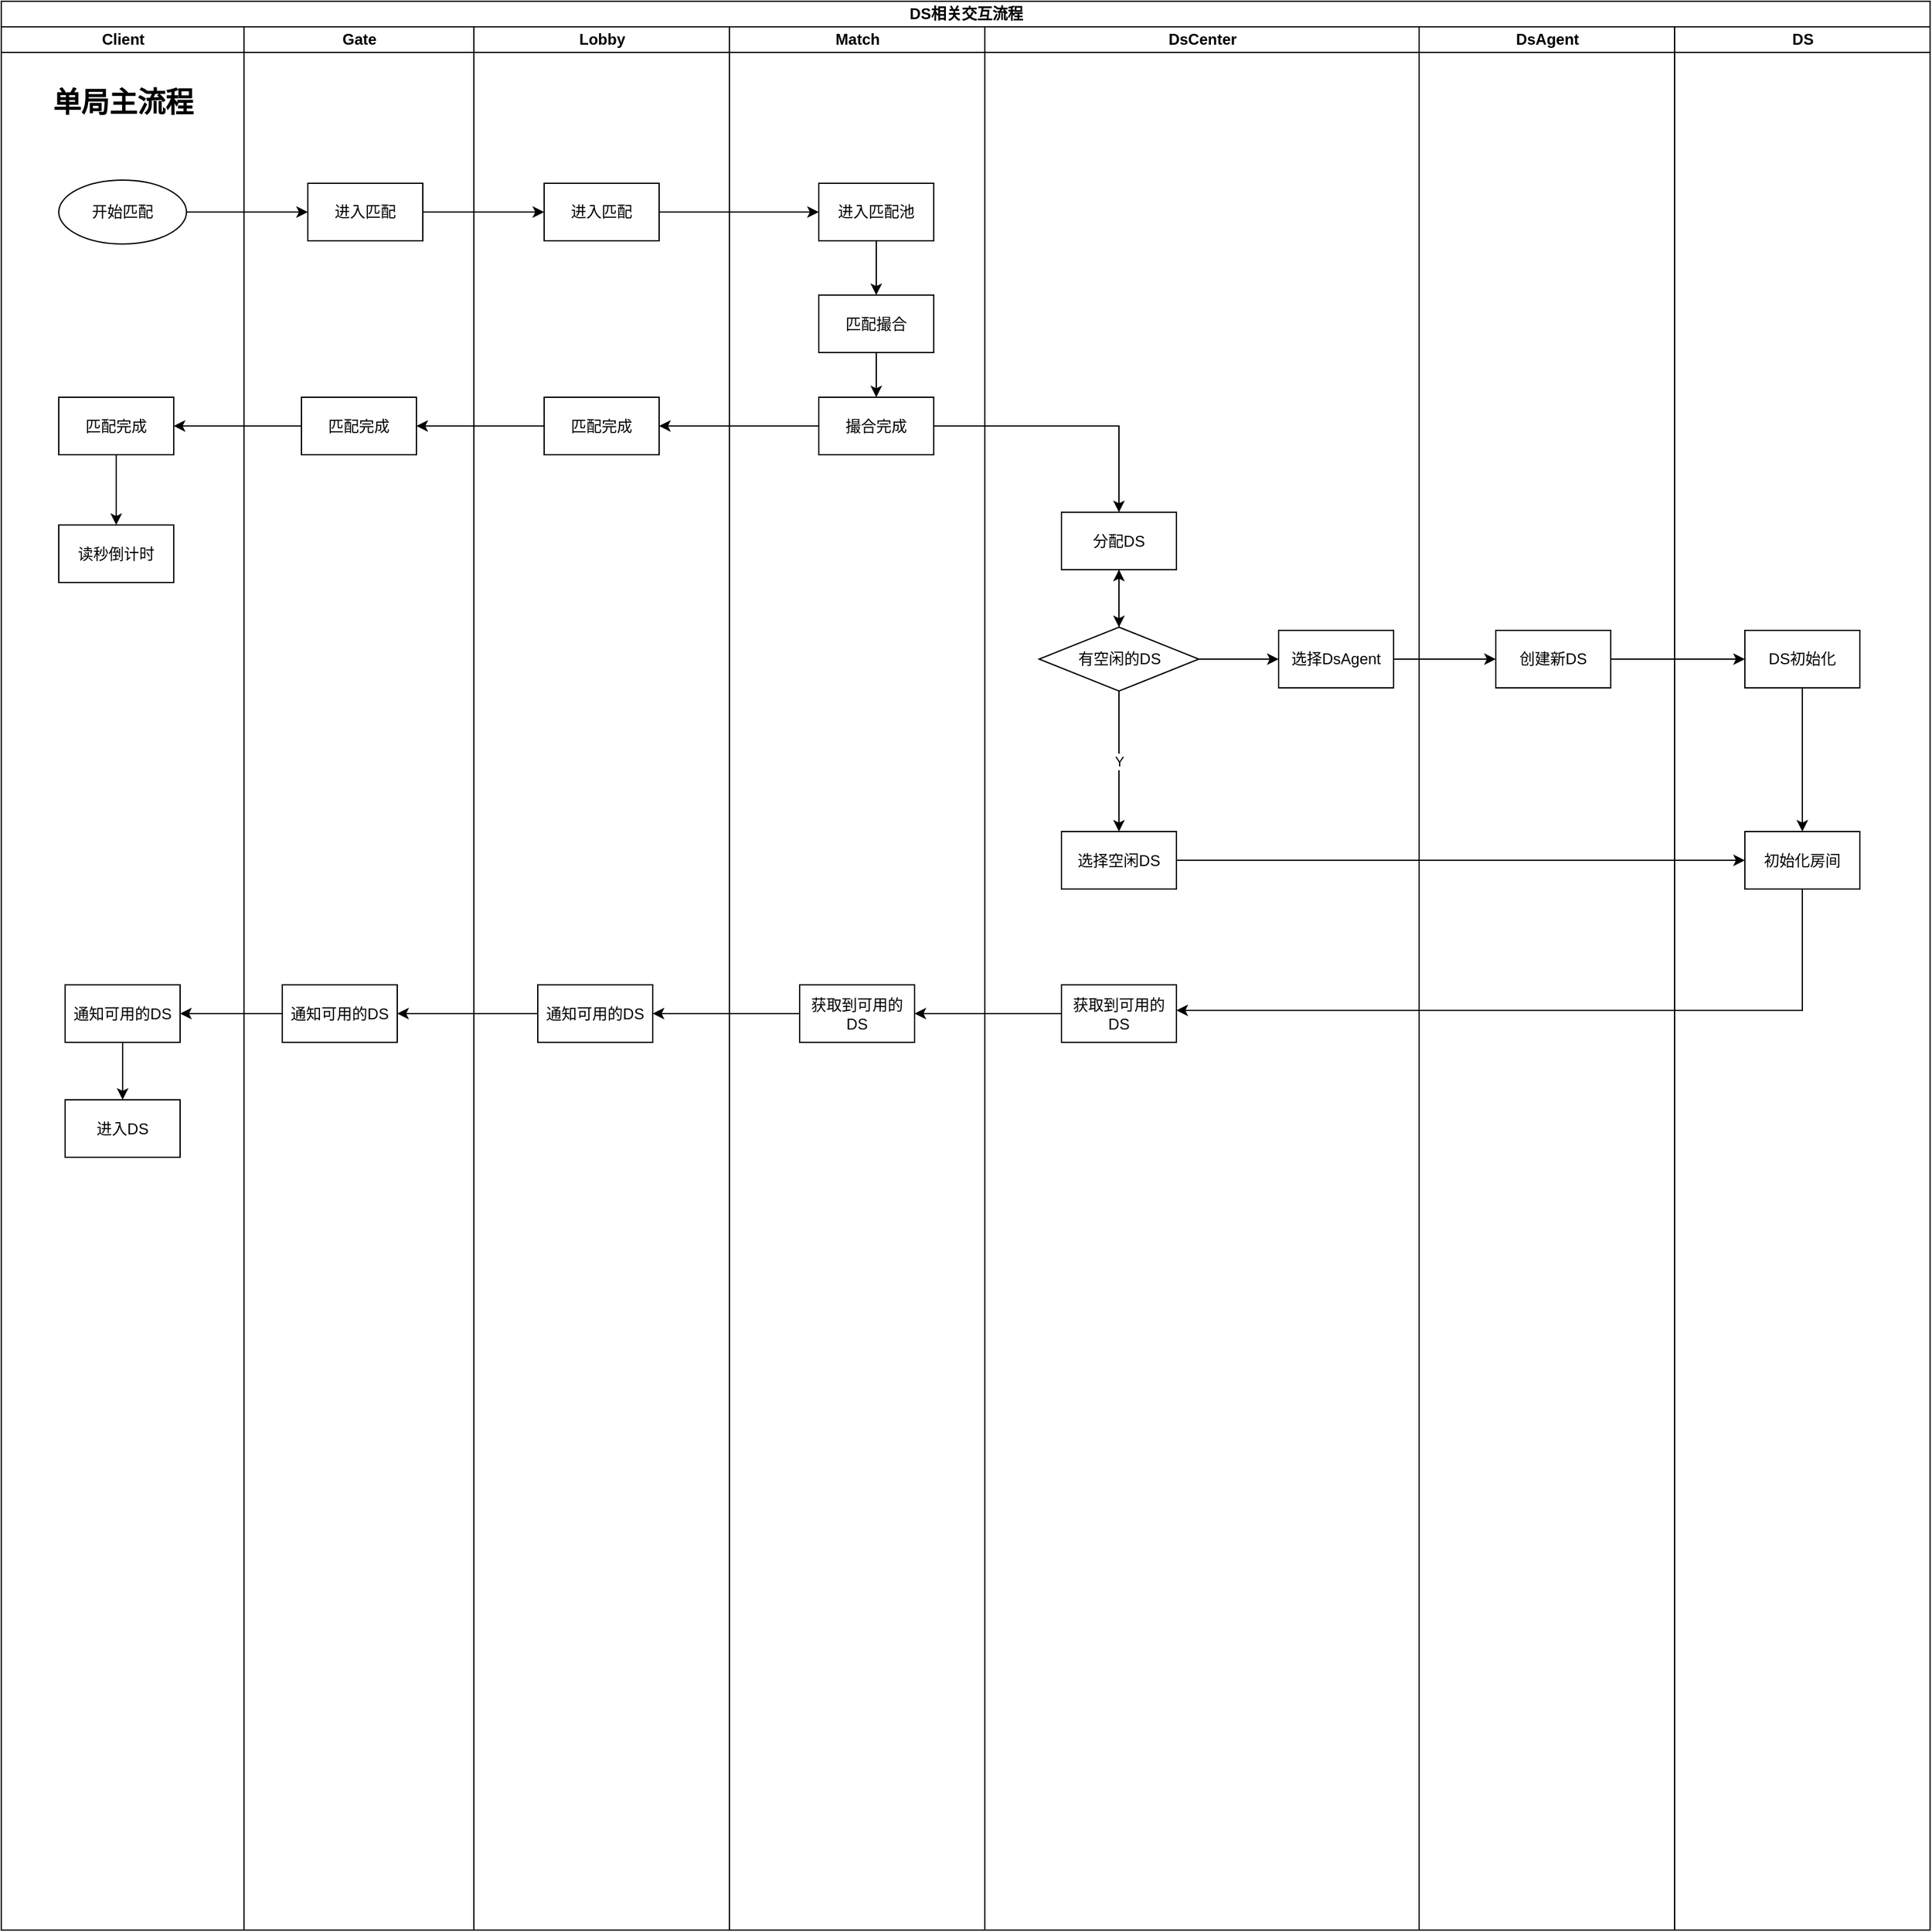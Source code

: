<mxfile version="20.6.2" type="github">
  <diagram id="4v9ztSrbZ17iGiP-d_EN" name="第 1 页">
    <mxGraphModel dx="1673" dy="896" grid="1" gridSize="10" guides="1" tooltips="1" connect="1" arrows="1" fold="1" page="1" pageScale="1" pageWidth="827" pageHeight="1169" math="0" shadow="0">
      <root>
        <mxCell id="0" />
        <mxCell id="1" parent="0" />
        <mxCell id="DEvo0PoXJ41csMdeebTl-7" value="DS相关交互流程" style="swimlane;childLayout=stackLayout;resizeParent=1;resizeParentMax=0;startSize=20;html=1;" parent="1" vertex="1">
          <mxGeometry x="40" y="240" width="1510" height="1510" as="geometry" />
        </mxCell>
        <mxCell id="DEvo0PoXJ41csMdeebTl-8" value="Client" style="swimlane;startSize=20;html=1;" parent="DEvo0PoXJ41csMdeebTl-7" vertex="1">
          <mxGeometry y="20" width="190" height="1490" as="geometry" />
        </mxCell>
        <mxCell id="lanNdwcCDtCzyVDGoeAC-11" value="开始匹配" style="ellipse;whiteSpace=wrap;html=1;" vertex="1" parent="DEvo0PoXJ41csMdeebTl-8">
          <mxGeometry x="45" y="120" width="100" height="50" as="geometry" />
        </mxCell>
        <mxCell id="lanNdwcCDtCzyVDGoeAC-33" style="edgeStyle=orthogonalEdgeStyle;rounded=0;orthogonalLoop=1;jettySize=auto;html=1;exitX=0.5;exitY=1;exitDx=0;exitDy=0;entryX=0.5;entryY=0;entryDx=0;entryDy=0;" edge="1" parent="DEvo0PoXJ41csMdeebTl-8" source="lanNdwcCDtCzyVDGoeAC-30" target="lanNdwcCDtCzyVDGoeAC-32">
          <mxGeometry relative="1" as="geometry" />
        </mxCell>
        <mxCell id="lanNdwcCDtCzyVDGoeAC-30" value="匹配完成" style="rounded=0;whiteSpace=wrap;html=1;" vertex="1" parent="DEvo0PoXJ41csMdeebTl-8">
          <mxGeometry x="45" y="290" width="90" height="45" as="geometry" />
        </mxCell>
        <mxCell id="lanNdwcCDtCzyVDGoeAC-32" value="读秒倒计时" style="rounded=0;whiteSpace=wrap;html=1;" vertex="1" parent="DEvo0PoXJ41csMdeebTl-8">
          <mxGeometry x="45" y="390" width="90" height="45" as="geometry" />
        </mxCell>
        <mxCell id="lanNdwcCDtCzyVDGoeAC-74" style="edgeStyle=orthogonalEdgeStyle;rounded=0;orthogonalLoop=1;jettySize=auto;html=1;entryX=0.5;entryY=0;entryDx=0;entryDy=0;" edge="1" parent="DEvo0PoXJ41csMdeebTl-8" source="lanNdwcCDtCzyVDGoeAC-71" target="lanNdwcCDtCzyVDGoeAC-73">
          <mxGeometry relative="1" as="geometry" />
        </mxCell>
        <mxCell id="lanNdwcCDtCzyVDGoeAC-71" value="通知可用的DS" style="rounded=0;whiteSpace=wrap;html=1;" vertex="1" parent="DEvo0PoXJ41csMdeebTl-8">
          <mxGeometry x="50" y="750" width="90" height="45" as="geometry" />
        </mxCell>
        <mxCell id="lanNdwcCDtCzyVDGoeAC-73" value="进入DS" style="rounded=0;whiteSpace=wrap;html=1;" vertex="1" parent="DEvo0PoXJ41csMdeebTl-8">
          <mxGeometry x="50" y="840" width="90" height="45" as="geometry" />
        </mxCell>
        <mxCell id="lanNdwcCDtCzyVDGoeAC-75" value="&lt;font style=&quot;font-size: 22px;&quot;&gt;&lt;b&gt;单局主流程&lt;/b&gt;&lt;/font&gt;" style="text;html=1;strokeColor=none;fillColor=none;align=center;verticalAlign=middle;whiteSpace=wrap;rounded=0;" vertex="1" parent="DEvo0PoXJ41csMdeebTl-8">
          <mxGeometry x="8.75" y="30" width="172.5" height="60" as="geometry" />
        </mxCell>
        <mxCell id="DEvo0PoXJ41csMdeebTl-9" value="Gate" style="swimlane;startSize=20;html=1;" parent="DEvo0PoXJ41csMdeebTl-7" vertex="1">
          <mxGeometry x="190" y="20" width="180" height="1490" as="geometry" />
        </mxCell>
        <mxCell id="lanNdwcCDtCzyVDGoeAC-12" value="进入匹配" style="rounded=0;whiteSpace=wrap;html=1;" vertex="1" parent="DEvo0PoXJ41csMdeebTl-9">
          <mxGeometry x="50" y="122.5" width="90" height="45" as="geometry" />
        </mxCell>
        <mxCell id="lanNdwcCDtCzyVDGoeAC-28" value="匹配完成" style="rounded=0;whiteSpace=wrap;html=1;" vertex="1" parent="DEvo0PoXJ41csMdeebTl-9">
          <mxGeometry x="45" y="290" width="90" height="45" as="geometry" />
        </mxCell>
        <mxCell id="lanNdwcCDtCzyVDGoeAC-69" value="通知可用的DS" style="rounded=0;whiteSpace=wrap;html=1;" vertex="1" parent="DEvo0PoXJ41csMdeebTl-9">
          <mxGeometry x="30" y="750" width="90" height="45" as="geometry" />
        </mxCell>
        <mxCell id="DEvo0PoXJ41csMdeebTl-10" value="Lobby" style="swimlane;startSize=20;html=1;" parent="DEvo0PoXJ41csMdeebTl-7" vertex="1">
          <mxGeometry x="370" y="20" width="200" height="1490" as="geometry">
            <mxRectangle x="370" y="20" width="40" height="460" as="alternateBounds" />
          </mxGeometry>
        </mxCell>
        <mxCell id="lanNdwcCDtCzyVDGoeAC-13" value="进入匹配" style="rounded=0;whiteSpace=wrap;html=1;" vertex="1" parent="DEvo0PoXJ41csMdeebTl-10">
          <mxGeometry x="55" y="122.5" width="90" height="45" as="geometry" />
        </mxCell>
        <mxCell id="lanNdwcCDtCzyVDGoeAC-23" value="匹配完成" style="rounded=0;whiteSpace=wrap;html=1;" vertex="1" parent="DEvo0PoXJ41csMdeebTl-10">
          <mxGeometry x="55" y="290" width="90" height="45" as="geometry" />
        </mxCell>
        <mxCell id="lanNdwcCDtCzyVDGoeAC-67" value="通知可用的DS" style="rounded=0;whiteSpace=wrap;html=1;" vertex="1" parent="DEvo0PoXJ41csMdeebTl-10">
          <mxGeometry x="50" y="750" width="90" height="45" as="geometry" />
        </mxCell>
        <mxCell id="lanNdwcCDtCzyVDGoeAC-8" value="Match" style="swimlane;startSize=20;html=1;" vertex="1" parent="DEvo0PoXJ41csMdeebTl-7">
          <mxGeometry x="570" y="20" width="200" height="1490" as="geometry">
            <mxRectangle x="370" y="20" width="40" height="460" as="alternateBounds" />
          </mxGeometry>
        </mxCell>
        <mxCell id="lanNdwcCDtCzyVDGoeAC-21" style="edgeStyle=orthogonalEdgeStyle;rounded=0;orthogonalLoop=1;jettySize=auto;html=1;exitX=0.5;exitY=1;exitDx=0;exitDy=0;" edge="1" parent="lanNdwcCDtCzyVDGoeAC-8" source="lanNdwcCDtCzyVDGoeAC-16" target="lanNdwcCDtCzyVDGoeAC-17">
          <mxGeometry relative="1" as="geometry" />
        </mxCell>
        <mxCell id="lanNdwcCDtCzyVDGoeAC-16" value="进入匹配池" style="rounded=0;whiteSpace=wrap;html=1;" vertex="1" parent="lanNdwcCDtCzyVDGoeAC-8">
          <mxGeometry x="70" y="122.5" width="90" height="45" as="geometry" />
        </mxCell>
        <mxCell id="lanNdwcCDtCzyVDGoeAC-26" style="edgeStyle=orthogonalEdgeStyle;rounded=0;orthogonalLoop=1;jettySize=auto;html=1;exitX=0.5;exitY=1;exitDx=0;exitDy=0;" edge="1" parent="lanNdwcCDtCzyVDGoeAC-8" source="lanNdwcCDtCzyVDGoeAC-17" target="lanNdwcCDtCzyVDGoeAC-22">
          <mxGeometry relative="1" as="geometry" />
        </mxCell>
        <mxCell id="lanNdwcCDtCzyVDGoeAC-17" value="匹配撮合" style="rounded=0;whiteSpace=wrap;html=1;" vertex="1" parent="lanNdwcCDtCzyVDGoeAC-8">
          <mxGeometry x="70" y="210" width="90" height="45" as="geometry" />
        </mxCell>
        <mxCell id="lanNdwcCDtCzyVDGoeAC-22" value="撮合完成" style="rounded=0;whiteSpace=wrap;html=1;" vertex="1" parent="lanNdwcCDtCzyVDGoeAC-8">
          <mxGeometry x="70" y="290" width="90" height="45" as="geometry" />
        </mxCell>
        <mxCell id="lanNdwcCDtCzyVDGoeAC-65" value="获取到可用的DS" style="rounded=0;whiteSpace=wrap;html=1;" vertex="1" parent="lanNdwcCDtCzyVDGoeAC-8">
          <mxGeometry x="55" y="750" width="90" height="45" as="geometry" />
        </mxCell>
        <mxCell id="lanNdwcCDtCzyVDGoeAC-42" style="edgeStyle=orthogonalEdgeStyle;rounded=0;orthogonalLoop=1;jettySize=auto;html=1;exitX=1;exitY=0.5;exitDx=0;exitDy=0;" edge="1" parent="DEvo0PoXJ41csMdeebTl-7" source="lanNdwcCDtCzyVDGoeAC-39" target="lanNdwcCDtCzyVDGoeAC-41">
          <mxGeometry relative="1" as="geometry" />
        </mxCell>
        <mxCell id="lanNdwcCDtCzyVDGoeAC-1" value="DsCenter" style="swimlane;startSize=20;html=1;" vertex="1" parent="DEvo0PoXJ41csMdeebTl-7">
          <mxGeometry x="770" y="20" width="340" height="1490" as="geometry">
            <mxRectangle x="370" y="20" width="40" height="460" as="alternateBounds" />
          </mxGeometry>
        </mxCell>
        <mxCell id="lanNdwcCDtCzyVDGoeAC-37" value="" style="edgeStyle=orthogonalEdgeStyle;rounded=0;orthogonalLoop=1;jettySize=auto;html=1;" edge="1" parent="lanNdwcCDtCzyVDGoeAC-1" source="lanNdwcCDtCzyVDGoeAC-34" target="lanNdwcCDtCzyVDGoeAC-35">
          <mxGeometry relative="1" as="geometry" />
        </mxCell>
        <mxCell id="lanNdwcCDtCzyVDGoeAC-34" value="分配DS" style="rounded=0;whiteSpace=wrap;html=1;" vertex="1" parent="lanNdwcCDtCzyVDGoeAC-1">
          <mxGeometry x="60" y="380" width="90" height="45" as="geometry" />
        </mxCell>
        <mxCell id="lanNdwcCDtCzyVDGoeAC-38" value="" style="edgeStyle=orthogonalEdgeStyle;rounded=0;orthogonalLoop=1;jettySize=auto;html=1;" edge="1" parent="lanNdwcCDtCzyVDGoeAC-1" source="lanNdwcCDtCzyVDGoeAC-35" target="lanNdwcCDtCzyVDGoeAC-34">
          <mxGeometry relative="1" as="geometry" />
        </mxCell>
        <mxCell id="lanNdwcCDtCzyVDGoeAC-40" value="Y" style="edgeStyle=orthogonalEdgeStyle;rounded=0;orthogonalLoop=1;jettySize=auto;html=1;" edge="1" parent="lanNdwcCDtCzyVDGoeAC-1" source="lanNdwcCDtCzyVDGoeAC-35" target="lanNdwcCDtCzyVDGoeAC-39">
          <mxGeometry relative="1" as="geometry" />
        </mxCell>
        <mxCell id="lanNdwcCDtCzyVDGoeAC-45" style="edgeStyle=orthogonalEdgeStyle;rounded=0;orthogonalLoop=1;jettySize=auto;html=1;entryX=0;entryY=0.5;entryDx=0;entryDy=0;" edge="1" parent="lanNdwcCDtCzyVDGoeAC-1" source="lanNdwcCDtCzyVDGoeAC-35" target="lanNdwcCDtCzyVDGoeAC-44">
          <mxGeometry relative="1" as="geometry" />
        </mxCell>
        <mxCell id="lanNdwcCDtCzyVDGoeAC-35" value="有空闲的DS" style="rhombus;whiteSpace=wrap;html=1;" vertex="1" parent="lanNdwcCDtCzyVDGoeAC-1">
          <mxGeometry x="42.5" y="470" width="125" height="50" as="geometry" />
        </mxCell>
        <mxCell id="lanNdwcCDtCzyVDGoeAC-39" value="选择空闲DS" style="rounded=0;whiteSpace=wrap;html=1;" vertex="1" parent="lanNdwcCDtCzyVDGoeAC-1">
          <mxGeometry x="60" y="630" width="90" height="45" as="geometry" />
        </mxCell>
        <mxCell id="lanNdwcCDtCzyVDGoeAC-44" value="选择DsAgent" style="rounded=0;whiteSpace=wrap;html=1;" vertex="1" parent="lanNdwcCDtCzyVDGoeAC-1">
          <mxGeometry x="230" y="472.5" width="90" height="45" as="geometry" />
        </mxCell>
        <mxCell id="lanNdwcCDtCzyVDGoeAC-61" value="获取到可用的DS" style="rounded=0;whiteSpace=wrap;html=1;" vertex="1" parent="lanNdwcCDtCzyVDGoeAC-1">
          <mxGeometry x="60" y="750" width="90" height="45" as="geometry" />
        </mxCell>
        <mxCell id="lanNdwcCDtCzyVDGoeAC-9" value="DsAgent" style="swimlane;startSize=20;html=1;" vertex="1" parent="DEvo0PoXJ41csMdeebTl-7">
          <mxGeometry x="1110" y="20" width="200" height="1490" as="geometry">
            <mxRectangle x="370" y="20" width="40" height="460" as="alternateBounds" />
          </mxGeometry>
        </mxCell>
        <mxCell id="lanNdwcCDtCzyVDGoeAC-43" value="创建新DS" style="rounded=0;whiteSpace=wrap;html=1;" vertex="1" parent="lanNdwcCDtCzyVDGoeAC-9">
          <mxGeometry x="60" y="472.5" width="90" height="45" as="geometry" />
        </mxCell>
        <mxCell id="lanNdwcCDtCzyVDGoeAC-18" style="edgeStyle=orthogonalEdgeStyle;rounded=0;orthogonalLoop=1;jettySize=auto;html=1;exitX=1;exitY=0.5;exitDx=0;exitDy=0;entryX=0;entryY=0.5;entryDx=0;entryDy=0;" edge="1" parent="DEvo0PoXJ41csMdeebTl-7" source="lanNdwcCDtCzyVDGoeAC-11" target="lanNdwcCDtCzyVDGoeAC-12">
          <mxGeometry relative="1" as="geometry" />
        </mxCell>
        <mxCell id="lanNdwcCDtCzyVDGoeAC-19" style="edgeStyle=orthogonalEdgeStyle;rounded=0;orthogonalLoop=1;jettySize=auto;html=1;exitX=1;exitY=0.5;exitDx=0;exitDy=0;" edge="1" parent="DEvo0PoXJ41csMdeebTl-7" source="lanNdwcCDtCzyVDGoeAC-12" target="lanNdwcCDtCzyVDGoeAC-13">
          <mxGeometry relative="1" as="geometry" />
        </mxCell>
        <mxCell id="lanNdwcCDtCzyVDGoeAC-20" style="edgeStyle=orthogonalEdgeStyle;rounded=0;orthogonalLoop=1;jettySize=auto;html=1;exitX=1;exitY=0.5;exitDx=0;exitDy=0;" edge="1" parent="DEvo0PoXJ41csMdeebTl-7" source="lanNdwcCDtCzyVDGoeAC-13" target="lanNdwcCDtCzyVDGoeAC-16">
          <mxGeometry relative="1" as="geometry" />
        </mxCell>
        <mxCell id="lanNdwcCDtCzyVDGoeAC-27" style="edgeStyle=orthogonalEdgeStyle;rounded=0;orthogonalLoop=1;jettySize=auto;html=1;entryX=1;entryY=0.5;entryDx=0;entryDy=0;" edge="1" parent="DEvo0PoXJ41csMdeebTl-7" source="lanNdwcCDtCzyVDGoeAC-22" target="lanNdwcCDtCzyVDGoeAC-23">
          <mxGeometry relative="1" as="geometry" />
        </mxCell>
        <mxCell id="lanNdwcCDtCzyVDGoeAC-29" style="edgeStyle=orthogonalEdgeStyle;rounded=0;orthogonalLoop=1;jettySize=auto;html=1;exitX=0;exitY=0.5;exitDx=0;exitDy=0;entryX=1;entryY=0.5;entryDx=0;entryDy=0;" edge="1" parent="DEvo0PoXJ41csMdeebTl-7" source="lanNdwcCDtCzyVDGoeAC-23" target="lanNdwcCDtCzyVDGoeAC-28">
          <mxGeometry relative="1" as="geometry" />
        </mxCell>
        <mxCell id="lanNdwcCDtCzyVDGoeAC-31" style="edgeStyle=orthogonalEdgeStyle;rounded=0;orthogonalLoop=1;jettySize=auto;html=1;exitX=0;exitY=0.5;exitDx=0;exitDy=0;" edge="1" parent="DEvo0PoXJ41csMdeebTl-7" source="lanNdwcCDtCzyVDGoeAC-28" target="lanNdwcCDtCzyVDGoeAC-30">
          <mxGeometry relative="1" as="geometry" />
        </mxCell>
        <mxCell id="lanNdwcCDtCzyVDGoeAC-46" style="edgeStyle=orthogonalEdgeStyle;rounded=0;orthogonalLoop=1;jettySize=auto;html=1;" edge="1" parent="DEvo0PoXJ41csMdeebTl-7" source="lanNdwcCDtCzyVDGoeAC-44" target="lanNdwcCDtCzyVDGoeAC-43">
          <mxGeometry relative="1" as="geometry" />
        </mxCell>
        <mxCell id="lanNdwcCDtCzyVDGoeAC-49" style="edgeStyle=orthogonalEdgeStyle;rounded=0;orthogonalLoop=1;jettySize=auto;html=1;" edge="1" parent="DEvo0PoXJ41csMdeebTl-7" source="lanNdwcCDtCzyVDGoeAC-43" target="lanNdwcCDtCzyVDGoeAC-47">
          <mxGeometry relative="1" as="geometry" />
        </mxCell>
        <mxCell id="lanNdwcCDtCzyVDGoeAC-10" value="DS" style="swimlane;startSize=20;html=1;" vertex="1" parent="DEvo0PoXJ41csMdeebTl-7">
          <mxGeometry x="1310" y="20" width="200" height="1490" as="geometry">
            <mxRectangle x="370" y="20" width="40" height="460" as="alternateBounds" />
          </mxGeometry>
        </mxCell>
        <mxCell id="lanNdwcCDtCzyVDGoeAC-41" value="初始化房间" style="rounded=0;whiteSpace=wrap;html=1;" vertex="1" parent="lanNdwcCDtCzyVDGoeAC-10">
          <mxGeometry x="55" y="630" width="90" height="45" as="geometry" />
        </mxCell>
        <mxCell id="lanNdwcCDtCzyVDGoeAC-50" style="edgeStyle=orthogonalEdgeStyle;rounded=0;orthogonalLoop=1;jettySize=auto;html=1;entryX=0.5;entryY=0;entryDx=0;entryDy=0;" edge="1" parent="lanNdwcCDtCzyVDGoeAC-10" source="lanNdwcCDtCzyVDGoeAC-47" target="lanNdwcCDtCzyVDGoeAC-41">
          <mxGeometry relative="1" as="geometry" />
        </mxCell>
        <mxCell id="lanNdwcCDtCzyVDGoeAC-47" value="DS初始化" style="rounded=0;whiteSpace=wrap;html=1;" vertex="1" parent="lanNdwcCDtCzyVDGoeAC-10">
          <mxGeometry x="55" y="472.5" width="90" height="45" as="geometry" />
        </mxCell>
        <mxCell id="lanNdwcCDtCzyVDGoeAC-51" style="edgeStyle=orthogonalEdgeStyle;rounded=0;orthogonalLoop=1;jettySize=auto;html=1;" edge="1" parent="DEvo0PoXJ41csMdeebTl-7" source="lanNdwcCDtCzyVDGoeAC-22" target="lanNdwcCDtCzyVDGoeAC-34">
          <mxGeometry relative="1" as="geometry" />
        </mxCell>
        <mxCell id="lanNdwcCDtCzyVDGoeAC-64" style="edgeStyle=orthogonalEdgeStyle;rounded=0;orthogonalLoop=1;jettySize=auto;html=1;exitX=0.5;exitY=1;exitDx=0;exitDy=0;" edge="1" parent="DEvo0PoXJ41csMdeebTl-7" source="lanNdwcCDtCzyVDGoeAC-41" target="lanNdwcCDtCzyVDGoeAC-61">
          <mxGeometry relative="1" as="geometry">
            <mxPoint x="980" y="800" as="targetPoint" />
            <Array as="points">
              <mxPoint x="1410" y="790" />
            </Array>
          </mxGeometry>
        </mxCell>
        <mxCell id="lanNdwcCDtCzyVDGoeAC-66" style="edgeStyle=orthogonalEdgeStyle;rounded=0;orthogonalLoop=1;jettySize=auto;html=1;" edge="1" parent="DEvo0PoXJ41csMdeebTl-7" source="lanNdwcCDtCzyVDGoeAC-61" target="lanNdwcCDtCzyVDGoeAC-65">
          <mxGeometry relative="1" as="geometry" />
        </mxCell>
        <mxCell id="lanNdwcCDtCzyVDGoeAC-68" style="edgeStyle=orthogonalEdgeStyle;rounded=0;orthogonalLoop=1;jettySize=auto;html=1;entryX=1;entryY=0.5;entryDx=0;entryDy=0;" edge="1" parent="DEvo0PoXJ41csMdeebTl-7" source="lanNdwcCDtCzyVDGoeAC-65" target="lanNdwcCDtCzyVDGoeAC-67">
          <mxGeometry relative="1" as="geometry" />
        </mxCell>
        <mxCell id="lanNdwcCDtCzyVDGoeAC-70" style="edgeStyle=orthogonalEdgeStyle;rounded=0;orthogonalLoop=1;jettySize=auto;html=1;" edge="1" parent="DEvo0PoXJ41csMdeebTl-7" source="lanNdwcCDtCzyVDGoeAC-67" target="lanNdwcCDtCzyVDGoeAC-69">
          <mxGeometry relative="1" as="geometry" />
        </mxCell>
        <mxCell id="lanNdwcCDtCzyVDGoeAC-72" style="edgeStyle=orthogonalEdgeStyle;rounded=0;orthogonalLoop=1;jettySize=auto;html=1;" edge="1" parent="DEvo0PoXJ41csMdeebTl-7" source="lanNdwcCDtCzyVDGoeAC-69" target="lanNdwcCDtCzyVDGoeAC-71">
          <mxGeometry relative="1" as="geometry" />
        </mxCell>
      </root>
    </mxGraphModel>
  </diagram>
</mxfile>
